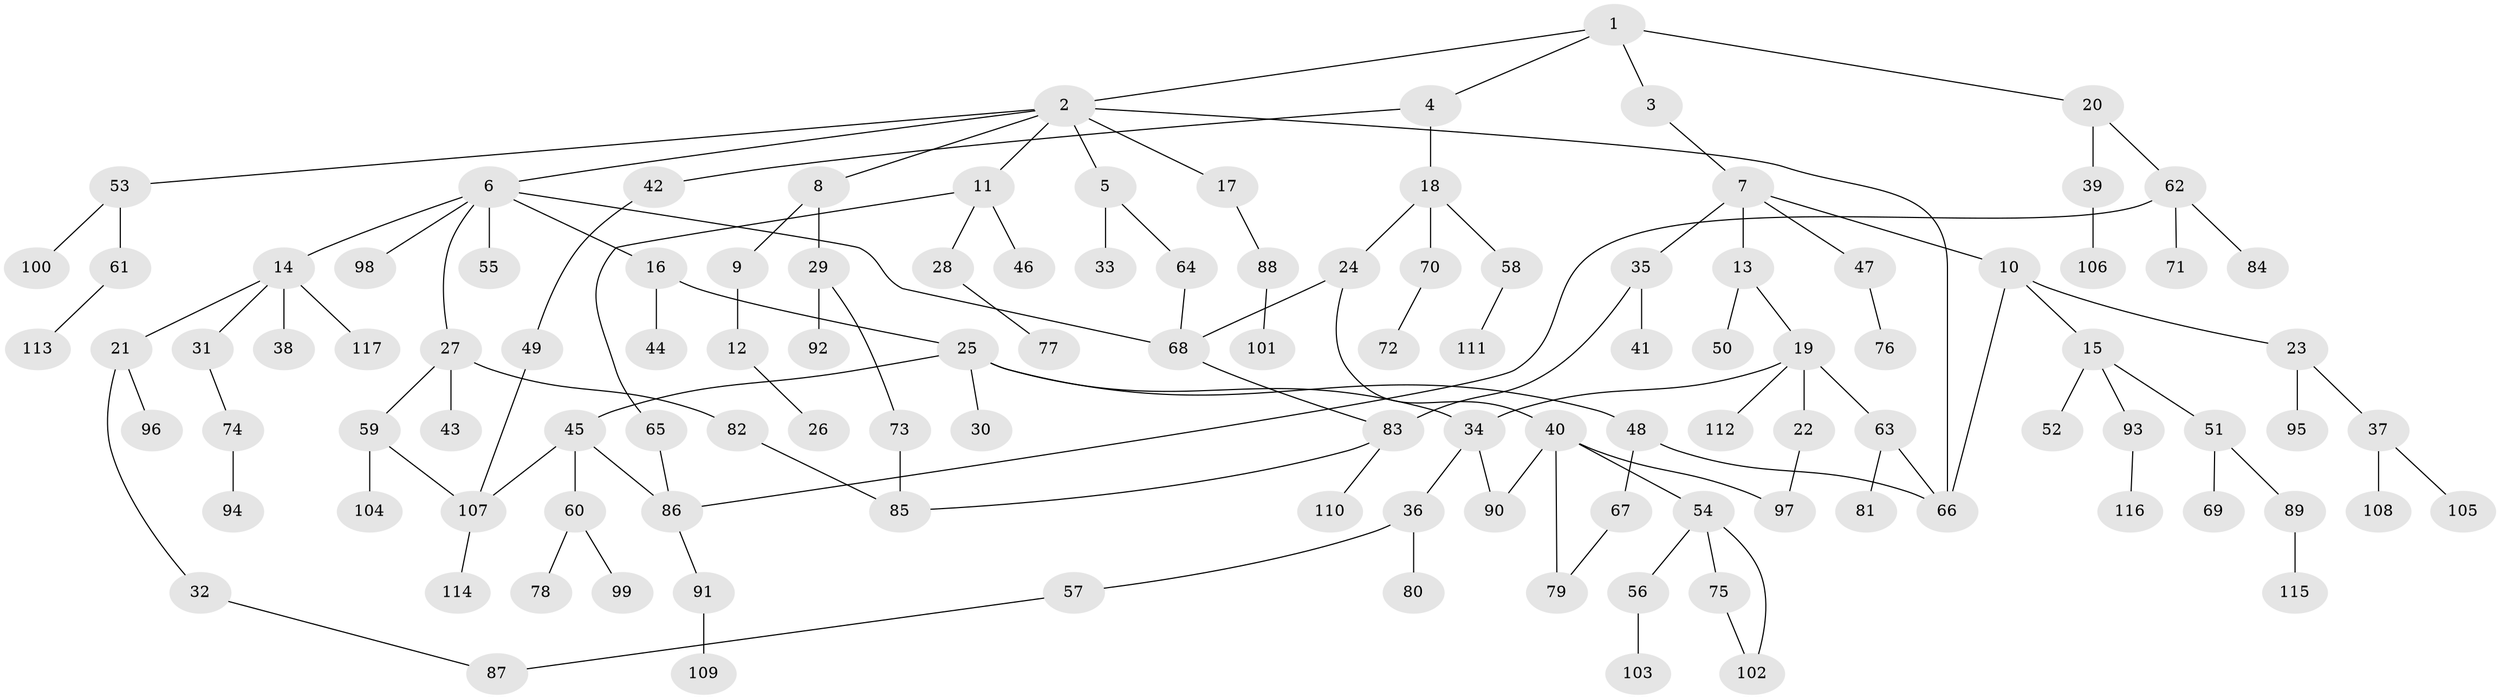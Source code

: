// coarse degree distribution, {5: 0.07792207792207792, 9: 0.012987012987012988, 8: 0.012987012987012988, 3: 0.1038961038961039, 6: 0.05194805194805195, 1: 0.42857142857142855, 2: 0.24675324675324675, 4: 0.06493506493506493}
// Generated by graph-tools (version 1.1) at 2025/51/02/27/25 19:51:40]
// undirected, 117 vertices, 134 edges
graph export_dot {
graph [start="1"]
  node [color=gray90,style=filled];
  1;
  2;
  3;
  4;
  5;
  6;
  7;
  8;
  9;
  10;
  11;
  12;
  13;
  14;
  15;
  16;
  17;
  18;
  19;
  20;
  21;
  22;
  23;
  24;
  25;
  26;
  27;
  28;
  29;
  30;
  31;
  32;
  33;
  34;
  35;
  36;
  37;
  38;
  39;
  40;
  41;
  42;
  43;
  44;
  45;
  46;
  47;
  48;
  49;
  50;
  51;
  52;
  53;
  54;
  55;
  56;
  57;
  58;
  59;
  60;
  61;
  62;
  63;
  64;
  65;
  66;
  67;
  68;
  69;
  70;
  71;
  72;
  73;
  74;
  75;
  76;
  77;
  78;
  79;
  80;
  81;
  82;
  83;
  84;
  85;
  86;
  87;
  88;
  89;
  90;
  91;
  92;
  93;
  94;
  95;
  96;
  97;
  98;
  99;
  100;
  101;
  102;
  103;
  104;
  105;
  106;
  107;
  108;
  109;
  110;
  111;
  112;
  113;
  114;
  115;
  116;
  117;
  1 -- 2;
  1 -- 3;
  1 -- 4;
  1 -- 20;
  2 -- 5;
  2 -- 6;
  2 -- 8;
  2 -- 11;
  2 -- 17;
  2 -- 53;
  2 -- 66;
  3 -- 7;
  4 -- 18;
  4 -- 42;
  5 -- 33;
  5 -- 64;
  6 -- 14;
  6 -- 16;
  6 -- 27;
  6 -- 55;
  6 -- 98;
  6 -- 68;
  7 -- 10;
  7 -- 13;
  7 -- 35;
  7 -- 47;
  8 -- 9;
  8 -- 29;
  9 -- 12;
  10 -- 15;
  10 -- 23;
  10 -- 66;
  11 -- 28;
  11 -- 46;
  11 -- 65;
  12 -- 26;
  13 -- 19;
  13 -- 50;
  14 -- 21;
  14 -- 31;
  14 -- 38;
  14 -- 117;
  15 -- 51;
  15 -- 52;
  15 -- 93;
  16 -- 25;
  16 -- 44;
  17 -- 88;
  18 -- 24;
  18 -- 58;
  18 -- 70;
  19 -- 22;
  19 -- 34;
  19 -- 63;
  19 -- 112;
  20 -- 39;
  20 -- 62;
  21 -- 32;
  21 -- 96;
  22 -- 97;
  23 -- 37;
  23 -- 95;
  24 -- 40;
  24 -- 68;
  25 -- 30;
  25 -- 45;
  25 -- 48;
  25 -- 34;
  27 -- 43;
  27 -- 59;
  27 -- 82;
  28 -- 77;
  29 -- 73;
  29 -- 92;
  31 -- 74;
  32 -- 87;
  34 -- 36;
  34 -- 90;
  35 -- 41;
  35 -- 83;
  36 -- 57;
  36 -- 80;
  37 -- 105;
  37 -- 108;
  39 -- 106;
  40 -- 54;
  40 -- 79;
  40 -- 97;
  40 -- 90;
  42 -- 49;
  45 -- 60;
  45 -- 107;
  45 -- 86;
  47 -- 76;
  48 -- 67;
  48 -- 66;
  49 -- 107;
  51 -- 69;
  51 -- 89;
  53 -- 61;
  53 -- 100;
  54 -- 56;
  54 -- 75;
  54 -- 102;
  56 -- 103;
  57 -- 87;
  58 -- 111;
  59 -- 104;
  59 -- 107;
  60 -- 78;
  60 -- 99;
  61 -- 113;
  62 -- 71;
  62 -- 84;
  62 -- 86;
  63 -- 66;
  63 -- 81;
  64 -- 68;
  65 -- 86;
  67 -- 79;
  68 -- 83;
  70 -- 72;
  73 -- 85;
  74 -- 94;
  75 -- 102;
  82 -- 85;
  83 -- 110;
  83 -- 85;
  86 -- 91;
  88 -- 101;
  89 -- 115;
  91 -- 109;
  93 -- 116;
  107 -- 114;
}
